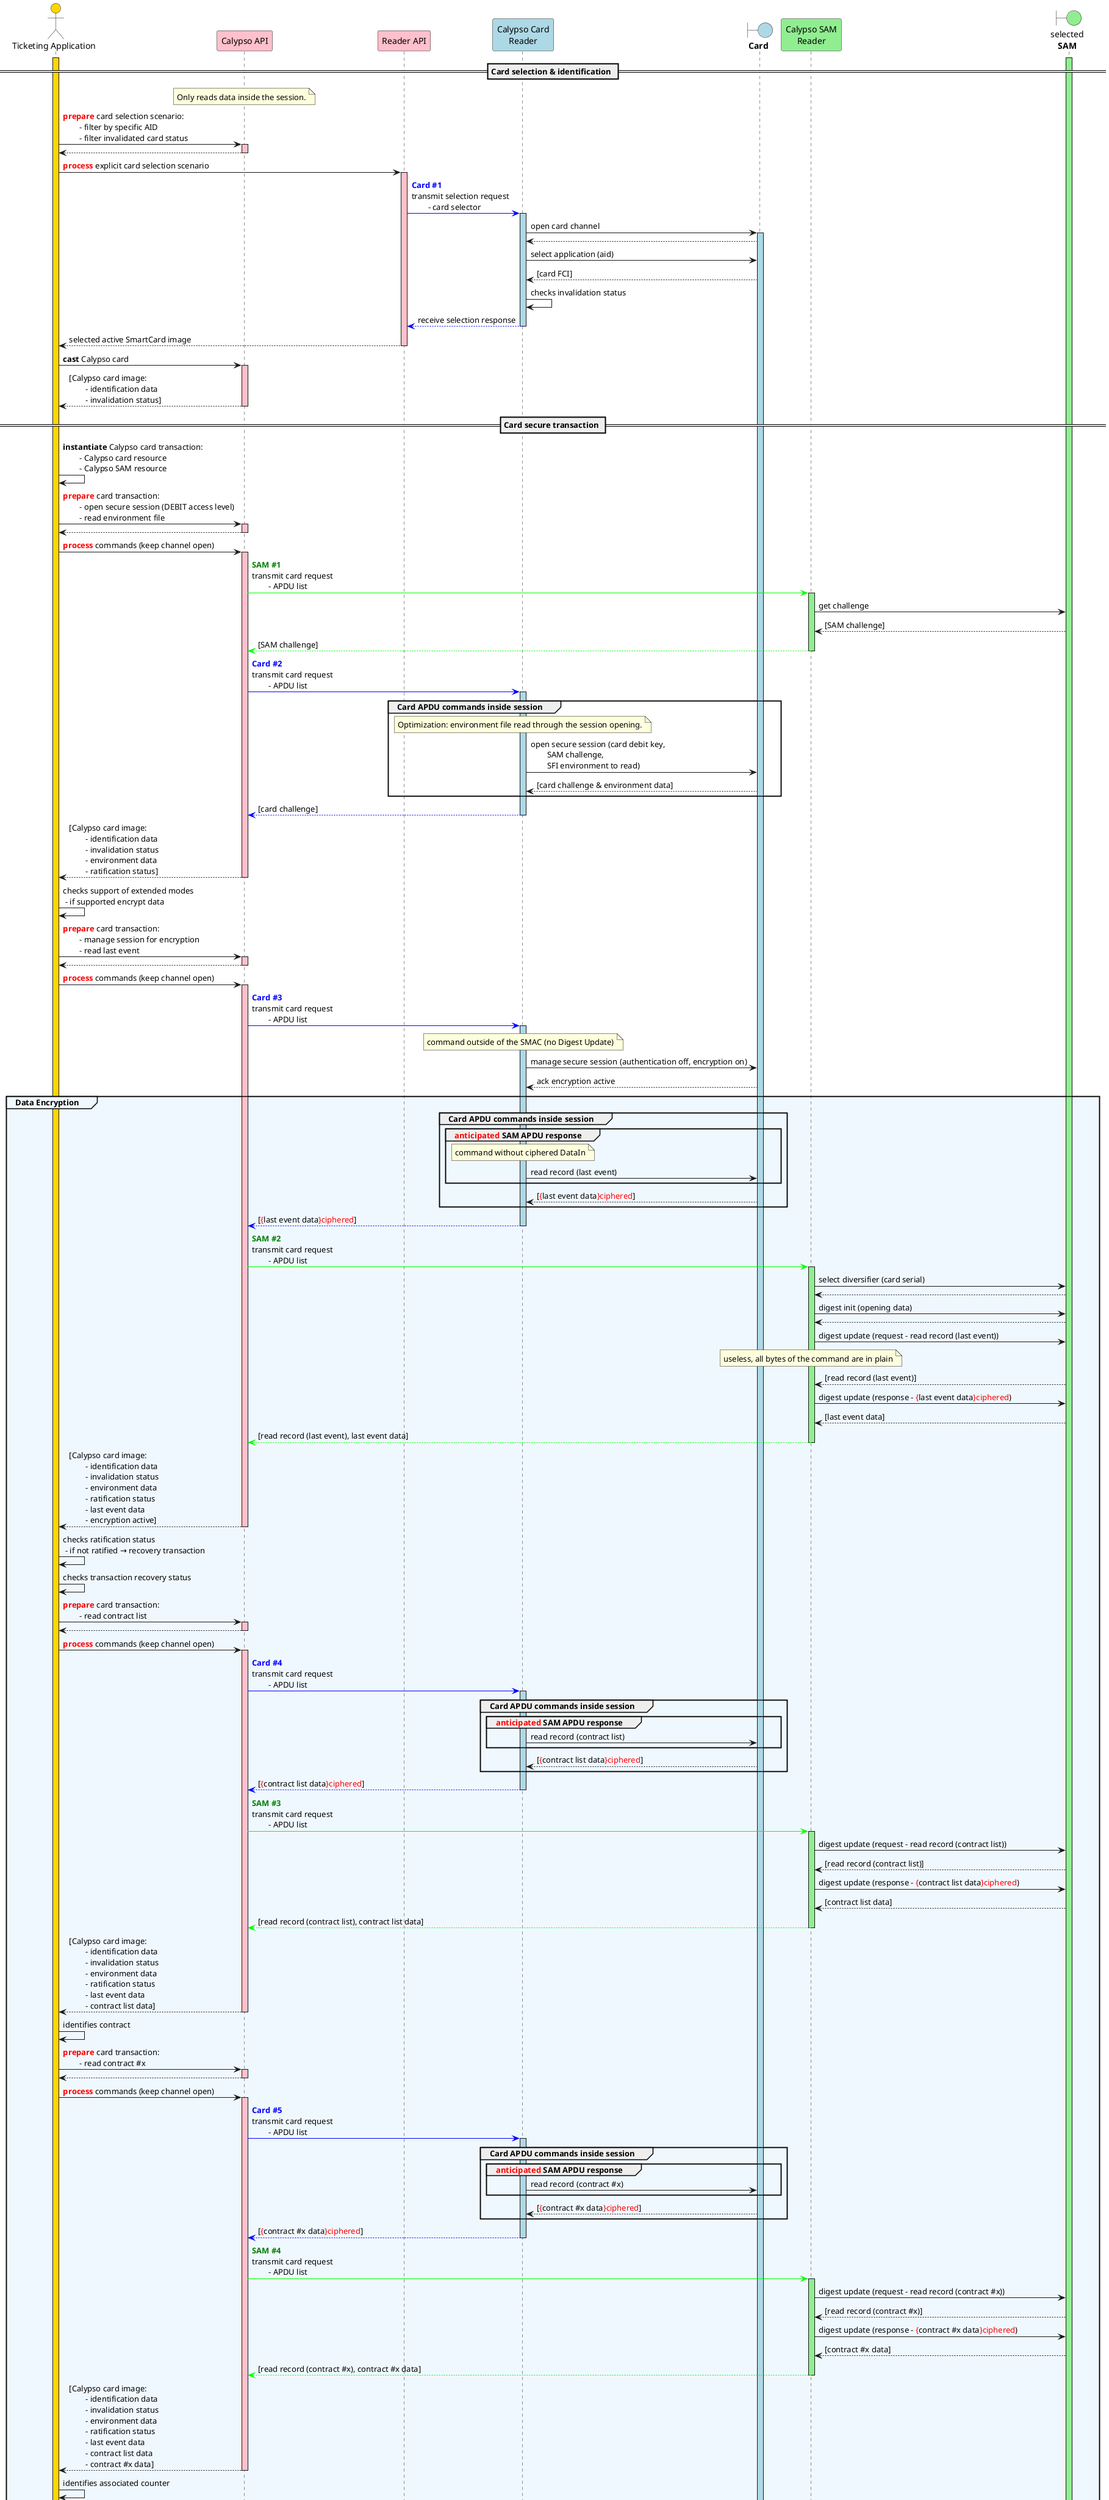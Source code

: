 @startuml

'skinparam ClassBorderColor #F1C40F
skinparam ClassBorderColor #D4AC0D
skinparam stereotypeABorderColor #A9DCDF
skinparam stereotypeIBorderColor #B4A7E5
skinparam stereotypeCBorderColor #ADD1B2
skinparam stereotypeEBorderColor #EB93DF
skinparam shadowing false

skinparam StateBorderColor #D4AC0D
skinparam ActivityBorderColor #D4AC0D

' Red
skinparam ClassBackgroundColor<<red>> #FDEDEC
skinparam ClassBorderColor<<red>> #E74C3C
hide <<red>> stereotype
' Purple
skinparam ClassBackgroundColor<<purple>> #F4ECF7
skinparam ClassBorderColor<<purple>> #8E44AD
hide <<purple>> stereotype
' blue
skinparam ClassBackgroundColor<<blue>> #EBF5FB
skinparam ClassBorderColor<<blue>> #3498DB
hide <<blue>> stereotype
' Green
skinparam ClassBackgroundColor<<green>> #EAFAF1
skinparam ClassBorderColor<<green>> #2ECC71
hide <<green>> stereotype

' Orange
skinparam ClassBackgroundColor<<orange>> #FDF2E9
skinparam ClassBorderColor<<orange>> #E67E22
hide <<orange>> stereotype

' Grey
skinparam ClassBackgroundColor<<grey>> #EAECEE
skinparam ClassBorderColor<<grey>> #2C3E50
hide <<grey>> stereotype

actor "Ticketing Application" as app #gold
participant "Calypso API" as capi #pink
participant "Reader API" as rapi #pink
participant "Calypso Card\nReader" as cardReader #lightBlue
boundary "**Card**" as card #lightBlue
participant "Calypso SAM\nReader" as samReader #lightGreen
boundary "selected\n**SAM**" as sam #lightGreen

activate app #gold
activate sam #lightGreen

== Card selection & identification ==

note over capi
    Only reads data inside the session.
end note

app->capi: <font color=red>**prepare**</font> card selection scenario:\n\t- filter by specific AID\n\t- filter invalidated card status
activate capi  #pink
capi-->app
deactivate capi

app->rapi: <font color=red>**process**</font> explicit card selection scenario
activate rapi  #pink
rapi-[#0000FF]>cardReader: <font color=blue>**Card #1**</font>\ntransmit selection request\n\t- card selector
activate cardReader #lightBlue

cardReader->card: open card channel
activate card #lightBlue
card-->cardReader
cardReader->card: select application (aid)
card-->cardReader: [card FCI]
cardReader->cardReader: checks invalidation status

cardReader--[#0000FF]>rapi: receive selection response
deactivate cardReader

rapi-->app: selected active SmartCard image
deactivate rapi

app->capi: **cast** Calypso card
activate capi  #pink
capi-->app: [Calypso card image:\n\t- identification data\n\t- invalidation status]

deactivate capi

== Card secure transaction ==

app->app: **instantiate** Calypso card transaction:\n\t- Calypso card resource\n\t- Calypso SAM resource

app->capi: <font color=red>**prepare**</font> card transaction:\n\t- open secure session (DEBIT access level)\n\t- read environment file
activate capi  #pink
capi-->app
deactivate capi

app->capi: <font color=red>**process**</font> commands (keep channel open)
activate capi  #pink

capi-[#00FF00]>samReader: <font color=green>**SAM #1**<font color=red>\ntransmit card request\n\t- APDU list
activate samReader #lightGreen
samReader->sam: get challenge
sam-->samReader: [SAM challenge]
samReader-[#00FF00]->capi: [SAM challenge]
deactivate samReader

capi-[#0000FF]>cardReader: <font color=blue>**Card #2**</font>\ntransmit card request\n\t- APDU list
activate cardReader #lightBlue

group Card APDU commands inside session
note over cardReader
    Optimization: environment file read through the session opening.
end note

    cardReader->card: open secure session (card debit key,\n\tSAM challenge,\n\tSFI environment to read)
    card-->cardReader: [card challenge & environment data]
end

cardReader--[#0000FF]>capi: [card challenge]
deactivate cardReader

capi-->app: [Calypso card image:\n\t- identification data\n\t- invalidation status\n\t- environment data\n\t- ratification status]
deactivate capi

app->app: checks support of extended modes\n - if supported encrypt data

app->capi: <font color=red>**prepare**</font> card transaction:\n\t- manage session for encryption\n\t- read last event
activate capi  #pink
capi-->app
deactivate capi

app->capi: <font color=red>**process**</font> commands (keep channel open)
activate capi  #pink

capi-[#0000FF]>cardReader: <font color=blue>**Card #3**</font>\ntransmit card request\n\t- APDU list
activate cardReader #lightBlue

note over cardReader
    command outside of the SMAC (no Digest Update)
end note

    cardReader->card: manage secure session (authentication off, encryption on)
    card-->cardReader: ack encryption active

group#AliceBlue #AliceBlue Data Encryption

group Card APDU commands inside session
    group <font color=red>**anticipated**</font> SAM APDU response
        note over cardReader
            command without ciphered DataIn
        end note
        cardReader->card: read record (last event)
    end
    card-->cardReader: [<font color=red>{</font>last event data<font color=red>}ciphered</font>]
end

cardReader--[#0000FF]>capi: [<font color=red>{</font>last event data<font color=red>}ciphered</font>]
deactivate cardReader

capi-[#00FF00]>samReader: <font color=green>**SAM #2**<font color=red>\ntransmit card request\n\t- APDU list
activate samReader #lightGreen
samReader->sam: select diversifier (card serial)
sam-->samReader
samReader->sam: digest init (opening data)
sam-->samReader
samReader->sam: digest update (request - read record (last event))
    note over samReader
        useless, all bytes of the command are in plain
    end note

sam-->samReader: [read record (last event)]

samReader->sam: digest update (response - <font color=red>{</font>last event data<font color=red>}ciphered</font>)
sam-->samReader: [last event data]
samReader-[#00FF00]->capi: [read record (last event), last event data]
deactivate samReader


capi-->app: [Calypso card image:\n\t- identification data\n\t- invalidation status\n\t- environment data\n\t- ratification status\n\t- last event data\n\t- encryption active]
deactivate capi

app->app: checks ratification status\n - if not ratified → recovery transaction

app->app: checks transaction recovery status

app->capi: <font color=red>**prepare**</font> card transaction:\n\t- read contract list
activate capi  #pink
capi-->app
deactivate capi

app->capi: <font color=red>**process**</font> commands (keep channel open)
activate capi  #pink

capi-[#0000FF]>cardReader: <font color=blue>**Card #4**</font>\ntransmit card request\n\t- APDU list
activate cardReader #lightBlue

group Card APDU commands inside session
    group <font color=red>**anticipated**</font> SAM APDU response
        cardReader->card: read record (contract list)
    end
    card-->cardReader: [<font color=red>{</font>contract list data<font color=red>}ciphered</font>]
end

cardReader--[#0000FF]>capi: [<font color=red>{</font>contract list data<font color=red>}ciphered</font>]
deactivate cardReader

capi-[#00FF00]>samReader: <font color=green>**SAM #3**<font color=red>\ntransmit card request\n\t- APDU list
activate samReader #lightGreen
samReader->sam: digest update (request - read record (contract list))
sam-->samReader: [read record (contract list)]

samReader->sam: digest update (response - <font color=red>{</font>contract list data<font color=red>}ciphered</font>)
sam-->samReader: [contract list data]
samReader-[#00FF00]->capi: [read record (contract list), contract list data]
deactivate samReader

capi-->app: [Calypso card image:\n\t- identification data\n\t- invalidation status\n\t- environment data\n\t- ratification status\n\t- last event data\n\t- contract list data]
deactivate capi

app->app: identifies contract

app->capi: <font color=red>**prepare**</font> card transaction:\n\t- read contract #x
activate capi  #pink
capi-->app
deactivate capi

app->capi: <font color=red>**process**</font> commands (keep channel open)
activate capi  #pink

capi-[#0000FF]>cardReader: <font color=blue>**Card #5**</font>\ntransmit card request\n\t- APDU list
activate cardReader #lightBlue

group Card APDU commands inside session
    group <font color=red>**anticipated**</font> SAM APDU response
        cardReader->card: read record (contract #x)
    end

    card-->cardReader: [<font color=red>{</font>contract #x data<font color=red>}ciphered</font>]
end

cardReader--[#0000FF]>capi: [<font color=red>{</font>contract #x data<font color=red>}ciphered</font>]
deactivate cardReader

capi-[#00FF00]>samReader: <font color=green>**SAM #4**<font color=red>\ntransmit card request\n\t- APDU list
activate samReader #lightGreen
samReader->sam: digest update (request - read record (contract #x))
sam-->samReader: [read record (contract #x)]

samReader->sam: digest update (response - <font color=red>{</font>contract #x data<font color=red>}ciphered</font>)
sam-->samReader: [contract #x data]
samReader-[#00FF00]->capi: [read record (contract #x), contract #x data]
deactivate samReader

capi-->app: [Calypso card image:\n\t- identification data\n\t- invalidation status\n\t- environment data\n\t- ratification status\n\t- last event data\n\t- contract list data\n\t- contract #x data]
deactivate capi

app->app: identifies associated counter

app->capi: <font color=red>**prepare**</font> card transaction:\n\t- reader counter #x
activate capi  #pink
capi-->app
deactivate capi

app->capi: <font color=red>**process**</font> commands (keep channel open)
activate capi  #pink

capi-[#0000FF]>cardReader: <font color=blue>**Card #6**</font>\ntransmit card request\n\t- APDU list
activate cardReader #lightBlue

group Card APDU commands inside session
    group <font color=red>**anticipated**</font> SAM APDU response
        cardReader->card: read record (counter #x)
    end

    card-->cardReader: [<font color=red>{</font>counter #x data<font color=red>}ciphered</font>]
end

cardReader--[#0000FF]>capi: [<font color=red>{</font>counter #x data<font color=red>}ciphered</font>]
deactivate cardReader

capi-[#00FF00]>samReader: <font color=green>**SAM #5**<font color=red>\ntransmit card request\n\t- APDU list
activate samReader #lightGreen
samReader->sam: digest update (request - read record (counter #x))
sam-->samReader: [read record (counter #x)]

samReader->sam: digest update (response - <font color=red>{</font>counter #x value<font color=red>}ciphered</font>)
sam-->samReader: [counter #x value]
samReader-[#00FF00]->capi: [read record (counter #x), counter #x value]
deactivate samReader

capi-->app: [Calypso card image:\n\t- identification data\n\t- invalidation status\n\t- environment data\n\t- ratification status\n\t- last event data\n\t- contract list data\n\t- contract #x data\n\t- counter #x value]
deactivate capi

app->app: defines data to update

app->capi: <font color=red>**prepare**</font>:\n\t- decrease counter #x (new value)\n\t- append event record (new event)\n\t- close secure session (not ratified)
'app->capi: <font color=red>**prepare**</font>:\n\t- append event record (new event)\n\t- decrease counter #x (new value)\n\t- close secure session (not ratified)
activate capi  #pink

capi-->app
deactivate capi

app->capi: <font color=red>**process**</font> commands (close channel after)
activate capi  #pink
capi->capi: anticipates the future card responses
note over capi
    If the current value of the counter #x were **unknown**, then the transmission of an additional card APDU
    message would be necessary to operate the decrease counter in a different message than the session closing.
end note

capi-[#00FF00]>samReader: <font color=green>**SAM #6**</font>\ntransmit card request\n\t- APDU list
activate samReader #lightGreen

samReader->sam: digest update (request - decrease counter(counter #x, amount))
sam-->samReader: [decrease counter(counter #x, <font color=red>{</font>amount<font color=red>}ciphered</font>]

note over samReader
    'ciphered' decrease counter response can't be anticipated
end note

samReader-[#00FF00]->capi: [SAM certificate]
deactivate samReader

capi-[#0000FF]>cardReader: <font color=blue>**Card #7**</font>\ntransmit card request\n\t- APDU list
activate cardReader #lightBlue

group Card APDU commands inside session
    cardReader->card: decrease counter(counter #x, <font color=red>{</font>amount<font color=red>}ciphered</font>)
    card-->cardReader: [<font color=red>{</font>new counter value<font color=red>}ciphered</font>]
end

cardReader-[#0000FF]->capi: [card certificate]
deactivate cardReader

capi-[#00FF00]>samReader: <font color=green>**SAM #7**</font>\ntransmit card request\n\t- APDU list
activate samReader #lightGreen

samReader->sam: digest update (response - <font color=red>{</font>new counter value<font color=red>}ciphered</font>)
sam-->samReader: [new counter value]
samReader->sam: digest update (request - append event record(data))
sam-->samReader: append event record(<font color=red>{</font>new data<font color=red>}ciphered</font>)
group <font color=red>**anticipated**</font> Card APDU responses
    samReader->sam: digest update (response - ack)
    sam-->samReader: ack
end
samReader->sam: digest close
sam-->samReader: [SAM certificate]

samReader-[#00FF00]->capi: [SAM certificate]
deactivate samReader

capi-[#0000FF]>cardReader: <font color=blue>**Card #8**</font>\ntransmit card request\n\t- APDU list
activate cardReader #lightBlue

group Card APDU commands inside session
    cardReader->card: append record (event, <font color=red>{</font>data<font color=red>}ciphered</font>)
    card-->cardReader: ack
end

end

cardReader->card: close secure session (SAM certificate, as non ratified)
card-->cardReader: [card certificate]
cardReader->card: ratification command
card-->cardReader
cardReader->card: close card channel
card-->cardReader
deactivate card

cardReader-[#0000FF]->capi: [card certificate]
deactivate cardReader

capi-[#00FF00]>samReader: <font color=green>**SAM #8**</font>\ntransmit card request\n\t- APDU list
activate samReader #lightGreen
samReader->sam: digest authenticate (card certificate)
sam-->samReader: [authentication status]

samReader-[#00FF00]->capi: [authentification status]
deactivate samReader

capi-->app: [Calypso card image:\n\t- identification data\n\t- invalidation status\n\t- environment data\n\t- --ratification status--\n\t- last event data (updated)\n\t- contract list data\n\t- contract #x data\n\t- counter #x data (updated)]\nauthentification status
deactivate capi
@enduml